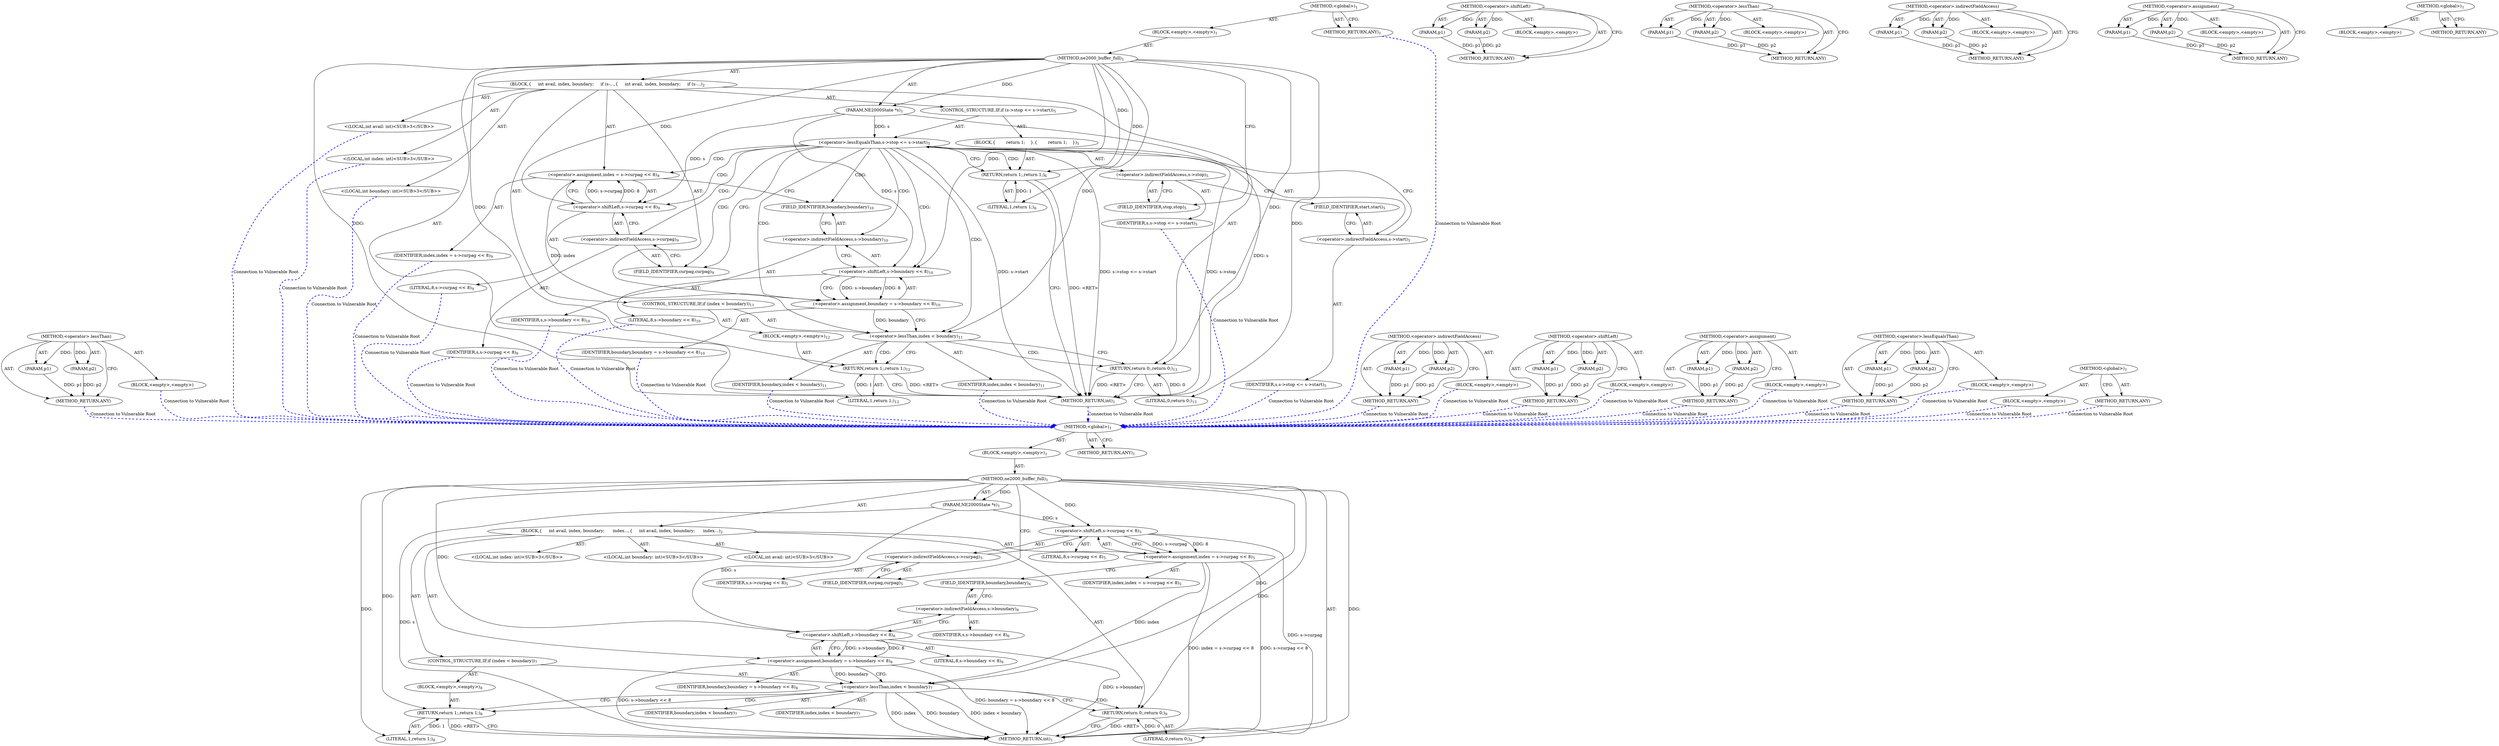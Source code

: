 digraph "&lt;global&gt;" {
vulnerable_6 [label=<(METHOD,&lt;global&gt;)<SUB>1</SUB>>];
vulnerable_7 [label=<(BLOCK,&lt;empty&gt;,&lt;empty&gt;)<SUB>1</SUB>>];
vulnerable_8 [label=<(METHOD,ne2000_buffer_full)<SUB>1</SUB>>];
vulnerable_9 [label=<(PARAM,NE2000State *s)<SUB>1</SUB>>];
vulnerable_10 [label=<(BLOCK,{
     int avail, index, boundary;
 
     index...,{
     int avail, index, boundary;
 
     index...)<SUB>2</SUB>>];
vulnerable_11 [label="<(LOCAL,int avail: int)<SUB>3</SUB>>"];
vulnerable_12 [label="<(LOCAL,int index: int)<SUB>3</SUB>>"];
vulnerable_13 [label="<(LOCAL,int boundary: int)<SUB>3</SUB>>"];
vulnerable_14 [label=<(&lt;operator&gt;.assignment,index = s-&gt;curpag &lt;&lt; 8)<SUB>5</SUB>>];
vulnerable_15 [label=<(IDENTIFIER,index,index = s-&gt;curpag &lt;&lt; 8)<SUB>5</SUB>>];
vulnerable_16 [label=<(&lt;operator&gt;.shiftLeft,s-&gt;curpag &lt;&lt; 8)<SUB>5</SUB>>];
vulnerable_17 [label=<(&lt;operator&gt;.indirectFieldAccess,s-&gt;curpag)<SUB>5</SUB>>];
vulnerable_18 [label=<(IDENTIFIER,s,s-&gt;curpag &lt;&lt; 8)<SUB>5</SUB>>];
vulnerable_19 [label=<(FIELD_IDENTIFIER,curpag,curpag)<SUB>5</SUB>>];
vulnerable_20 [label=<(LITERAL,8,s-&gt;curpag &lt;&lt; 8)<SUB>5</SUB>>];
vulnerable_21 [label=<(&lt;operator&gt;.assignment,boundary = s-&gt;boundary &lt;&lt; 8)<SUB>6</SUB>>];
vulnerable_22 [label=<(IDENTIFIER,boundary,boundary = s-&gt;boundary &lt;&lt; 8)<SUB>6</SUB>>];
vulnerable_23 [label=<(&lt;operator&gt;.shiftLeft,s-&gt;boundary &lt;&lt; 8)<SUB>6</SUB>>];
vulnerable_24 [label=<(&lt;operator&gt;.indirectFieldAccess,s-&gt;boundary)<SUB>6</SUB>>];
vulnerable_25 [label=<(IDENTIFIER,s,s-&gt;boundary &lt;&lt; 8)<SUB>6</SUB>>];
vulnerable_26 [label=<(FIELD_IDENTIFIER,boundary,boundary)<SUB>6</SUB>>];
vulnerable_27 [label=<(LITERAL,8,s-&gt;boundary &lt;&lt; 8)<SUB>6</SUB>>];
vulnerable_28 [label=<(CONTROL_STRUCTURE,IF,if (index &lt; boundary))<SUB>7</SUB>>];
vulnerable_29 [label=<(&lt;operator&gt;.lessThan,index &lt; boundary)<SUB>7</SUB>>];
vulnerable_30 [label=<(IDENTIFIER,index,index &lt; boundary)<SUB>7</SUB>>];
vulnerable_31 [label=<(IDENTIFIER,boundary,index &lt; boundary)<SUB>7</SUB>>];
vulnerable_32 [label=<(BLOCK,&lt;empty&gt;,&lt;empty&gt;)<SUB>8</SUB>>];
vulnerable_33 [label=<(RETURN,return 1;,return 1;)<SUB>8</SUB>>];
vulnerable_34 [label=<(LITERAL,1,return 1;)<SUB>8</SUB>>];
vulnerable_35 [label=<(RETURN,return 0;,return 0;)<SUB>9</SUB>>];
vulnerable_36 [label=<(LITERAL,0,return 0;)<SUB>9</SUB>>];
vulnerable_37 [label=<(METHOD_RETURN,int)<SUB>1</SUB>>];
vulnerable_39 [label=<(METHOD_RETURN,ANY)<SUB>1</SUB>>];
vulnerable_61 [label=<(METHOD,&lt;operator&gt;.shiftLeft)>];
vulnerable_62 [label=<(PARAM,p1)>];
vulnerable_63 [label=<(PARAM,p2)>];
vulnerable_64 [label=<(BLOCK,&lt;empty&gt;,&lt;empty&gt;)>];
vulnerable_65 [label=<(METHOD_RETURN,ANY)>];
vulnerable_71 [label=<(METHOD,&lt;operator&gt;.lessThan)>];
vulnerable_72 [label=<(PARAM,p1)>];
vulnerable_73 [label=<(PARAM,p2)>];
vulnerable_74 [label=<(BLOCK,&lt;empty&gt;,&lt;empty&gt;)>];
vulnerable_75 [label=<(METHOD_RETURN,ANY)>];
vulnerable_66 [label=<(METHOD,&lt;operator&gt;.indirectFieldAccess)>];
vulnerable_67 [label=<(PARAM,p1)>];
vulnerable_68 [label=<(PARAM,p2)>];
vulnerable_69 [label=<(BLOCK,&lt;empty&gt;,&lt;empty&gt;)>];
vulnerable_70 [label=<(METHOD_RETURN,ANY)>];
vulnerable_56 [label=<(METHOD,&lt;operator&gt;.assignment)>];
vulnerable_57 [label=<(PARAM,p1)>];
vulnerable_58 [label=<(PARAM,p2)>];
vulnerable_59 [label=<(BLOCK,&lt;empty&gt;,&lt;empty&gt;)>];
vulnerable_60 [label=<(METHOD_RETURN,ANY)>];
vulnerable_50 [label=<(METHOD,&lt;global&gt;)<SUB>1</SUB>>];
vulnerable_51 [label=<(BLOCK,&lt;empty&gt;,&lt;empty&gt;)>];
vulnerable_52 [label=<(METHOD_RETURN,ANY)>];
fixed_87 [label=<(METHOD,&lt;operator&gt;.lessThan)>];
fixed_88 [label=<(PARAM,p1)>];
fixed_89 [label=<(PARAM,p2)>];
fixed_90 [label=<(BLOCK,&lt;empty&gt;,&lt;empty&gt;)>];
fixed_91 [label=<(METHOD_RETURN,ANY)>];
fixed_6 [label=<(METHOD,&lt;global&gt;)<SUB>1</SUB>>];
fixed_7 [label=<(BLOCK,&lt;empty&gt;,&lt;empty&gt;)<SUB>1</SUB>>];
fixed_8 [label=<(METHOD,ne2000_buffer_full)<SUB>1</SUB>>];
fixed_9 [label=<(PARAM,NE2000State *s)<SUB>1</SUB>>];
fixed_10 [label=<(BLOCK,{
     int avail, index, boundary;
 
    if (s-...,{
     int avail, index, boundary;
 
    if (s-...)<SUB>2</SUB>>];
fixed_11 [label="<(LOCAL,int avail: int)<SUB>3</SUB>>"];
fixed_12 [label="<(LOCAL,int index: int)<SUB>3</SUB>>"];
fixed_13 [label="<(LOCAL,int boundary: int)<SUB>3</SUB>>"];
fixed_14 [label=<(CONTROL_STRUCTURE,IF,if (s-&gt;stop &lt;= s-&gt;start))<SUB>5</SUB>>];
fixed_15 [label=<(&lt;operator&gt;.lessEqualsThan,s-&gt;stop &lt;= s-&gt;start)<SUB>5</SUB>>];
fixed_16 [label=<(&lt;operator&gt;.indirectFieldAccess,s-&gt;stop)<SUB>5</SUB>>];
fixed_17 [label=<(IDENTIFIER,s,s-&gt;stop &lt;= s-&gt;start)<SUB>5</SUB>>];
fixed_18 [label=<(FIELD_IDENTIFIER,stop,stop)<SUB>5</SUB>>];
fixed_19 [label=<(&lt;operator&gt;.indirectFieldAccess,s-&gt;start)<SUB>5</SUB>>];
fixed_20 [label=<(IDENTIFIER,s,s-&gt;stop &lt;= s-&gt;start)<SUB>5</SUB>>];
fixed_21 [label=<(FIELD_IDENTIFIER,start,start)<SUB>5</SUB>>];
fixed_22 [label=<(BLOCK,{
        return 1;
    },{
        return 1;
    })<SUB>5</SUB>>];
fixed_23 [label=<(RETURN,return 1;,return 1;)<SUB>6</SUB>>];
fixed_24 [label=<(LITERAL,1,return 1;)<SUB>6</SUB>>];
fixed_25 [label=<(&lt;operator&gt;.assignment,index = s-&gt;curpag &lt;&lt; 8)<SUB>9</SUB>>];
fixed_26 [label=<(IDENTIFIER,index,index = s-&gt;curpag &lt;&lt; 8)<SUB>9</SUB>>];
fixed_27 [label=<(&lt;operator&gt;.shiftLeft,s-&gt;curpag &lt;&lt; 8)<SUB>9</SUB>>];
fixed_28 [label=<(&lt;operator&gt;.indirectFieldAccess,s-&gt;curpag)<SUB>9</SUB>>];
fixed_29 [label=<(IDENTIFIER,s,s-&gt;curpag &lt;&lt; 8)<SUB>9</SUB>>];
fixed_30 [label=<(FIELD_IDENTIFIER,curpag,curpag)<SUB>9</SUB>>];
fixed_31 [label=<(LITERAL,8,s-&gt;curpag &lt;&lt; 8)<SUB>9</SUB>>];
fixed_32 [label=<(&lt;operator&gt;.assignment,boundary = s-&gt;boundary &lt;&lt; 8)<SUB>10</SUB>>];
fixed_33 [label=<(IDENTIFIER,boundary,boundary = s-&gt;boundary &lt;&lt; 8)<SUB>10</SUB>>];
fixed_34 [label=<(&lt;operator&gt;.shiftLeft,s-&gt;boundary &lt;&lt; 8)<SUB>10</SUB>>];
fixed_35 [label=<(&lt;operator&gt;.indirectFieldAccess,s-&gt;boundary)<SUB>10</SUB>>];
fixed_36 [label=<(IDENTIFIER,s,s-&gt;boundary &lt;&lt; 8)<SUB>10</SUB>>];
fixed_37 [label=<(FIELD_IDENTIFIER,boundary,boundary)<SUB>10</SUB>>];
fixed_38 [label=<(LITERAL,8,s-&gt;boundary &lt;&lt; 8)<SUB>10</SUB>>];
fixed_39 [label=<(CONTROL_STRUCTURE,IF,if (index &lt; boundary))<SUB>11</SUB>>];
fixed_40 [label=<(&lt;operator&gt;.lessThan,index &lt; boundary)<SUB>11</SUB>>];
fixed_41 [label=<(IDENTIFIER,index,index &lt; boundary)<SUB>11</SUB>>];
fixed_42 [label=<(IDENTIFIER,boundary,index &lt; boundary)<SUB>11</SUB>>];
fixed_43 [label=<(BLOCK,&lt;empty&gt;,&lt;empty&gt;)<SUB>12</SUB>>];
fixed_44 [label=<(RETURN,return 1;,return 1;)<SUB>12</SUB>>];
fixed_45 [label=<(LITERAL,1,return 1;)<SUB>12</SUB>>];
fixed_46 [label=<(RETURN,return 0;,return 0;)<SUB>13</SUB>>];
fixed_47 [label=<(LITERAL,0,return 0;)<SUB>13</SUB>>];
fixed_48 [label=<(METHOD_RETURN,int)<SUB>1</SUB>>];
fixed_50 [label=<(METHOD_RETURN,ANY)<SUB>1</SUB>>];
fixed_72 [label=<(METHOD,&lt;operator&gt;.indirectFieldAccess)>];
fixed_73 [label=<(PARAM,p1)>];
fixed_74 [label=<(PARAM,p2)>];
fixed_75 [label=<(BLOCK,&lt;empty&gt;,&lt;empty&gt;)>];
fixed_76 [label=<(METHOD_RETURN,ANY)>];
fixed_82 [label=<(METHOD,&lt;operator&gt;.shiftLeft)>];
fixed_83 [label=<(PARAM,p1)>];
fixed_84 [label=<(PARAM,p2)>];
fixed_85 [label=<(BLOCK,&lt;empty&gt;,&lt;empty&gt;)>];
fixed_86 [label=<(METHOD_RETURN,ANY)>];
fixed_77 [label=<(METHOD,&lt;operator&gt;.assignment)>];
fixed_78 [label=<(PARAM,p1)>];
fixed_79 [label=<(PARAM,p2)>];
fixed_80 [label=<(BLOCK,&lt;empty&gt;,&lt;empty&gt;)>];
fixed_81 [label=<(METHOD_RETURN,ANY)>];
fixed_67 [label=<(METHOD,&lt;operator&gt;.lessEqualsThan)>];
fixed_68 [label=<(PARAM,p1)>];
fixed_69 [label=<(PARAM,p2)>];
fixed_70 [label=<(BLOCK,&lt;empty&gt;,&lt;empty&gt;)>];
fixed_71 [label=<(METHOD_RETURN,ANY)>];
fixed_61 [label=<(METHOD,&lt;global&gt;)<SUB>1</SUB>>];
fixed_62 [label=<(BLOCK,&lt;empty&gt;,&lt;empty&gt;)>];
fixed_63 [label=<(METHOD_RETURN,ANY)>];
vulnerable_6 -> vulnerable_7  [key=0, label="AST: "];
vulnerable_6 -> vulnerable_39  [key=0, label="AST: "];
vulnerable_6 -> vulnerable_39  [key=1, label="CFG: "];
vulnerable_7 -> vulnerable_8  [key=0, label="AST: "];
vulnerable_8 -> vulnerable_9  [key=0, label="AST: "];
vulnerable_8 -> vulnerable_9  [key=1, label="DDG: "];
vulnerable_8 -> vulnerable_10  [key=0, label="AST: "];
vulnerable_8 -> vulnerable_37  [key=0, label="AST: "];
vulnerable_8 -> vulnerable_19  [key=0, label="CFG: "];
vulnerable_8 -> vulnerable_35  [key=0, label="DDG: "];
vulnerable_8 -> vulnerable_36  [key=0, label="DDG: "];
vulnerable_8 -> vulnerable_16  [key=0, label="DDG: "];
vulnerable_8 -> vulnerable_23  [key=0, label="DDG: "];
vulnerable_8 -> vulnerable_29  [key=0, label="DDG: "];
vulnerable_8 -> vulnerable_33  [key=0, label="DDG: "];
vulnerable_8 -> vulnerable_34  [key=0, label="DDG: "];
vulnerable_9 -> vulnerable_37  [key=0, label="DDG: s"];
vulnerable_9 -> vulnerable_16  [key=0, label="DDG: s"];
vulnerable_9 -> vulnerable_23  [key=0, label="DDG: s"];
vulnerable_10 -> vulnerable_11  [key=0, label="AST: "];
vulnerable_10 -> vulnerable_12  [key=0, label="AST: "];
vulnerable_10 -> vulnerable_13  [key=0, label="AST: "];
vulnerable_10 -> vulnerable_14  [key=0, label="AST: "];
vulnerable_10 -> vulnerable_21  [key=0, label="AST: "];
vulnerable_10 -> vulnerable_28  [key=0, label="AST: "];
vulnerable_10 -> vulnerable_35  [key=0, label="AST: "];
vulnerable_14 -> vulnerable_15  [key=0, label="AST: "];
vulnerable_14 -> vulnerable_16  [key=0, label="AST: "];
vulnerable_14 -> vulnerable_26  [key=0, label="CFG: "];
vulnerable_14 -> vulnerable_37  [key=0, label="DDG: s-&gt;curpag &lt;&lt; 8"];
vulnerable_14 -> vulnerable_37  [key=1, label="DDG: index = s-&gt;curpag &lt;&lt; 8"];
vulnerable_14 -> vulnerable_29  [key=0, label="DDG: index"];
vulnerable_16 -> vulnerable_17  [key=0, label="AST: "];
vulnerable_16 -> vulnerable_20  [key=0, label="AST: "];
vulnerable_16 -> vulnerable_14  [key=0, label="CFG: "];
vulnerable_16 -> vulnerable_14  [key=1, label="DDG: s-&gt;curpag"];
vulnerable_16 -> vulnerable_14  [key=2, label="DDG: 8"];
vulnerable_16 -> vulnerable_37  [key=0, label="DDG: s-&gt;curpag"];
vulnerable_17 -> vulnerable_18  [key=0, label="AST: "];
vulnerable_17 -> vulnerable_19  [key=0, label="AST: "];
vulnerable_17 -> vulnerable_16  [key=0, label="CFG: "];
vulnerable_19 -> vulnerable_17  [key=0, label="CFG: "];
vulnerable_21 -> vulnerable_22  [key=0, label="AST: "];
vulnerable_21 -> vulnerable_23  [key=0, label="AST: "];
vulnerable_21 -> vulnerable_29  [key=0, label="CFG: "];
vulnerable_21 -> vulnerable_29  [key=1, label="DDG: boundary"];
vulnerable_21 -> vulnerable_37  [key=0, label="DDG: s-&gt;boundary &lt;&lt; 8"];
vulnerable_21 -> vulnerable_37  [key=1, label="DDG: boundary = s-&gt;boundary &lt;&lt; 8"];
vulnerable_23 -> vulnerable_24  [key=0, label="AST: "];
vulnerable_23 -> vulnerable_27  [key=0, label="AST: "];
vulnerable_23 -> vulnerable_21  [key=0, label="CFG: "];
vulnerable_23 -> vulnerable_21  [key=1, label="DDG: s-&gt;boundary"];
vulnerable_23 -> vulnerable_21  [key=2, label="DDG: 8"];
vulnerable_23 -> vulnerable_37  [key=0, label="DDG: s-&gt;boundary"];
vulnerable_24 -> vulnerable_25  [key=0, label="AST: "];
vulnerable_24 -> vulnerable_26  [key=0, label="AST: "];
vulnerable_24 -> vulnerable_23  [key=0, label="CFG: "];
vulnerable_26 -> vulnerable_24  [key=0, label="CFG: "];
vulnerable_28 -> vulnerable_29  [key=0, label="AST: "];
vulnerable_28 -> vulnerable_32  [key=0, label="AST: "];
vulnerable_29 -> vulnerable_30  [key=0, label="AST: "];
vulnerable_29 -> vulnerable_31  [key=0, label="AST: "];
vulnerable_29 -> vulnerable_33  [key=0, label="CFG: "];
vulnerable_29 -> vulnerable_33  [key=1, label="CDG: "];
vulnerable_29 -> vulnerable_35  [key=0, label="CFG: "];
vulnerable_29 -> vulnerable_35  [key=1, label="CDG: "];
vulnerable_29 -> vulnerable_37  [key=0, label="DDG: index"];
vulnerable_29 -> vulnerable_37  [key=1, label="DDG: boundary"];
vulnerable_29 -> vulnerable_37  [key=2, label="DDG: index &lt; boundary"];
vulnerable_32 -> vulnerable_33  [key=0, label="AST: "];
vulnerable_33 -> vulnerable_34  [key=0, label="AST: "];
vulnerable_33 -> vulnerable_37  [key=0, label="CFG: "];
vulnerable_33 -> vulnerable_37  [key=1, label="DDG: &lt;RET&gt;"];
vulnerable_34 -> vulnerable_33  [key=0, label="DDG: 1"];
vulnerable_35 -> vulnerable_36  [key=0, label="AST: "];
vulnerable_35 -> vulnerable_37  [key=0, label="CFG: "];
vulnerable_35 -> vulnerable_37  [key=1, label="DDG: &lt;RET&gt;"];
vulnerable_36 -> vulnerable_35  [key=0, label="DDG: 0"];
vulnerable_61 -> vulnerable_62  [key=0, label="AST: "];
vulnerable_61 -> vulnerable_62  [key=1, label="DDG: "];
vulnerable_61 -> vulnerable_64  [key=0, label="AST: "];
vulnerable_61 -> vulnerable_63  [key=0, label="AST: "];
vulnerable_61 -> vulnerable_63  [key=1, label="DDG: "];
vulnerable_61 -> vulnerable_65  [key=0, label="AST: "];
vulnerable_61 -> vulnerable_65  [key=1, label="CFG: "];
vulnerable_62 -> vulnerable_65  [key=0, label="DDG: p1"];
vulnerable_63 -> vulnerable_65  [key=0, label="DDG: p2"];
vulnerable_71 -> vulnerable_72  [key=0, label="AST: "];
vulnerable_71 -> vulnerable_72  [key=1, label="DDG: "];
vulnerable_71 -> vulnerable_74  [key=0, label="AST: "];
vulnerable_71 -> vulnerable_73  [key=0, label="AST: "];
vulnerable_71 -> vulnerable_73  [key=1, label="DDG: "];
vulnerable_71 -> vulnerable_75  [key=0, label="AST: "];
vulnerable_71 -> vulnerable_75  [key=1, label="CFG: "];
vulnerable_72 -> vulnerable_75  [key=0, label="DDG: p1"];
vulnerable_73 -> vulnerable_75  [key=0, label="DDG: p2"];
vulnerable_66 -> vulnerable_67  [key=0, label="AST: "];
vulnerable_66 -> vulnerable_67  [key=1, label="DDG: "];
vulnerable_66 -> vulnerable_69  [key=0, label="AST: "];
vulnerable_66 -> vulnerable_68  [key=0, label="AST: "];
vulnerable_66 -> vulnerable_68  [key=1, label="DDG: "];
vulnerable_66 -> vulnerable_70  [key=0, label="AST: "];
vulnerable_66 -> vulnerable_70  [key=1, label="CFG: "];
vulnerable_67 -> vulnerable_70  [key=0, label="DDG: p1"];
vulnerable_68 -> vulnerable_70  [key=0, label="DDG: p2"];
vulnerable_56 -> vulnerable_57  [key=0, label="AST: "];
vulnerable_56 -> vulnerable_57  [key=1, label="DDG: "];
vulnerable_56 -> vulnerable_59  [key=0, label="AST: "];
vulnerable_56 -> vulnerable_58  [key=0, label="AST: "];
vulnerable_56 -> vulnerable_58  [key=1, label="DDG: "];
vulnerable_56 -> vulnerable_60  [key=0, label="AST: "];
vulnerable_56 -> vulnerable_60  [key=1, label="CFG: "];
vulnerable_57 -> vulnerable_60  [key=0, label="DDG: p1"];
vulnerable_58 -> vulnerable_60  [key=0, label="DDG: p2"];
vulnerable_50 -> vulnerable_51  [key=0, label="AST: "];
vulnerable_50 -> vulnerable_52  [key=0, label="AST: "];
vulnerable_50 -> vulnerable_52  [key=1, label="CFG: "];
fixed_87 -> fixed_88  [key=0, label="AST: "];
fixed_87 -> fixed_88  [key=1, label="DDG: "];
fixed_87 -> fixed_90  [key=0, label="AST: "];
fixed_87 -> fixed_89  [key=0, label="AST: "];
fixed_87 -> fixed_89  [key=1, label="DDG: "];
fixed_87 -> fixed_91  [key=0, label="AST: "];
fixed_87 -> fixed_91  [key=1, label="CFG: "];
fixed_88 -> fixed_91  [key=0, label="DDG: p1"];
fixed_89 -> fixed_91  [key=0, label="DDG: p2"];
fixed_90 -> vulnerable_6  [color=blue, key=0, label="Connection to Vulnerable Root", penwidth="2.0", style=dashed];
fixed_91 -> vulnerable_6  [color=blue, key=0, label="Connection to Vulnerable Root", penwidth="2.0", style=dashed];
fixed_6 -> fixed_7  [key=0, label="AST: "];
fixed_6 -> fixed_50  [key=0, label="AST: "];
fixed_6 -> fixed_50  [key=1, label="CFG: "];
fixed_7 -> fixed_8  [key=0, label="AST: "];
fixed_8 -> fixed_9  [key=0, label="AST: "];
fixed_8 -> fixed_9  [key=1, label="DDG: "];
fixed_8 -> fixed_10  [key=0, label="AST: "];
fixed_8 -> fixed_48  [key=0, label="AST: "];
fixed_8 -> fixed_18  [key=0, label="CFG: "];
fixed_8 -> fixed_46  [key=0, label="DDG: "];
fixed_8 -> fixed_47  [key=0, label="DDG: "];
fixed_8 -> fixed_23  [key=0, label="DDG: "];
fixed_8 -> fixed_27  [key=0, label="DDG: "];
fixed_8 -> fixed_34  [key=0, label="DDG: "];
fixed_8 -> fixed_40  [key=0, label="DDG: "];
fixed_8 -> fixed_44  [key=0, label="DDG: "];
fixed_8 -> fixed_24  [key=0, label="DDG: "];
fixed_8 -> fixed_45  [key=0, label="DDG: "];
fixed_9 -> fixed_48  [key=0, label="DDG: s"];
fixed_9 -> fixed_15  [key=0, label="DDG: s"];
fixed_9 -> fixed_27  [key=0, label="DDG: s"];
fixed_9 -> fixed_34  [key=0, label="DDG: s"];
fixed_10 -> fixed_11  [key=0, label="AST: "];
fixed_10 -> fixed_12  [key=0, label="AST: "];
fixed_10 -> fixed_13  [key=0, label="AST: "];
fixed_10 -> fixed_14  [key=0, label="AST: "];
fixed_10 -> fixed_25  [key=0, label="AST: "];
fixed_10 -> fixed_32  [key=0, label="AST: "];
fixed_10 -> fixed_39  [key=0, label="AST: "];
fixed_10 -> fixed_46  [key=0, label="AST: "];
fixed_11 -> vulnerable_6  [color=blue, key=0, label="Connection to Vulnerable Root", penwidth="2.0", style=dashed];
fixed_12 -> vulnerable_6  [color=blue, key=0, label="Connection to Vulnerable Root", penwidth="2.0", style=dashed];
fixed_13 -> vulnerable_6  [color=blue, key=0, label="Connection to Vulnerable Root", penwidth="2.0", style=dashed];
fixed_14 -> fixed_15  [key=0, label="AST: "];
fixed_14 -> fixed_22  [key=0, label="AST: "];
fixed_15 -> fixed_16  [key=0, label="AST: "];
fixed_15 -> fixed_19  [key=0, label="AST: "];
fixed_15 -> fixed_23  [key=0, label="CFG: "];
fixed_15 -> fixed_23  [key=1, label="CDG: "];
fixed_15 -> fixed_30  [key=0, label="CFG: "];
fixed_15 -> fixed_30  [key=1, label="CDG: "];
fixed_15 -> fixed_48  [key=0, label="DDG: s-&gt;stop"];
fixed_15 -> fixed_48  [key=1, label="DDG: s-&gt;start"];
fixed_15 -> fixed_48  [key=2, label="DDG: s-&gt;stop &lt;= s-&gt;start"];
fixed_15 -> fixed_40  [key=0, label="CDG: "];
fixed_15 -> fixed_34  [key=0, label="CDG: "];
fixed_15 -> fixed_32  [key=0, label="CDG: "];
fixed_15 -> fixed_28  [key=0, label="CDG: "];
fixed_15 -> fixed_35  [key=0, label="CDG: "];
fixed_15 -> fixed_37  [key=0, label="CDG: "];
fixed_15 -> fixed_25  [key=0, label="CDG: "];
fixed_15 -> fixed_27  [key=0, label="CDG: "];
fixed_16 -> fixed_17  [key=0, label="AST: "];
fixed_16 -> fixed_18  [key=0, label="AST: "];
fixed_16 -> fixed_21  [key=0, label="CFG: "];
fixed_17 -> vulnerable_6  [color=blue, key=0, label="Connection to Vulnerable Root", penwidth="2.0", style=dashed];
fixed_18 -> fixed_16  [key=0, label="CFG: "];
fixed_19 -> fixed_20  [key=0, label="AST: "];
fixed_19 -> fixed_21  [key=0, label="AST: "];
fixed_19 -> fixed_15  [key=0, label="CFG: "];
fixed_20 -> vulnerable_6  [color=blue, key=0, label="Connection to Vulnerable Root", penwidth="2.0", style=dashed];
fixed_21 -> fixed_19  [key=0, label="CFG: "];
fixed_22 -> fixed_23  [key=0, label="AST: "];
fixed_23 -> fixed_24  [key=0, label="AST: "];
fixed_23 -> fixed_48  [key=0, label="CFG: "];
fixed_23 -> fixed_48  [key=1, label="DDG: &lt;RET&gt;"];
fixed_24 -> fixed_23  [key=0, label="DDG: 1"];
fixed_25 -> fixed_26  [key=0, label="AST: "];
fixed_25 -> fixed_27  [key=0, label="AST: "];
fixed_25 -> fixed_37  [key=0, label="CFG: "];
fixed_25 -> fixed_40  [key=0, label="DDG: index"];
fixed_26 -> vulnerable_6  [color=blue, key=0, label="Connection to Vulnerable Root", penwidth="2.0", style=dashed];
fixed_27 -> fixed_28  [key=0, label="AST: "];
fixed_27 -> fixed_31  [key=0, label="AST: "];
fixed_27 -> fixed_25  [key=0, label="CFG: "];
fixed_27 -> fixed_25  [key=1, label="DDG: s-&gt;curpag"];
fixed_27 -> fixed_25  [key=2, label="DDG: 8"];
fixed_28 -> fixed_29  [key=0, label="AST: "];
fixed_28 -> fixed_30  [key=0, label="AST: "];
fixed_28 -> fixed_27  [key=0, label="CFG: "];
fixed_29 -> vulnerable_6  [color=blue, key=0, label="Connection to Vulnerable Root", penwidth="2.0", style=dashed];
fixed_30 -> fixed_28  [key=0, label="CFG: "];
fixed_31 -> vulnerable_6  [color=blue, key=0, label="Connection to Vulnerable Root", penwidth="2.0", style=dashed];
fixed_32 -> fixed_33  [key=0, label="AST: "];
fixed_32 -> fixed_34  [key=0, label="AST: "];
fixed_32 -> fixed_40  [key=0, label="CFG: "];
fixed_32 -> fixed_40  [key=1, label="DDG: boundary"];
fixed_33 -> vulnerable_6  [color=blue, key=0, label="Connection to Vulnerable Root", penwidth="2.0", style=dashed];
fixed_34 -> fixed_35  [key=0, label="AST: "];
fixed_34 -> fixed_38  [key=0, label="AST: "];
fixed_34 -> fixed_32  [key=0, label="CFG: "];
fixed_34 -> fixed_32  [key=1, label="DDG: s-&gt;boundary"];
fixed_34 -> fixed_32  [key=2, label="DDG: 8"];
fixed_35 -> fixed_36  [key=0, label="AST: "];
fixed_35 -> fixed_37  [key=0, label="AST: "];
fixed_35 -> fixed_34  [key=0, label="CFG: "];
fixed_36 -> vulnerable_6  [color=blue, key=0, label="Connection to Vulnerable Root", penwidth="2.0", style=dashed];
fixed_37 -> fixed_35  [key=0, label="CFG: "];
fixed_38 -> vulnerable_6  [color=blue, key=0, label="Connection to Vulnerable Root", penwidth="2.0", style=dashed];
fixed_39 -> fixed_40  [key=0, label="AST: "];
fixed_39 -> fixed_43  [key=0, label="AST: "];
fixed_40 -> fixed_41  [key=0, label="AST: "];
fixed_40 -> fixed_42  [key=0, label="AST: "];
fixed_40 -> fixed_44  [key=0, label="CFG: "];
fixed_40 -> fixed_44  [key=1, label="CDG: "];
fixed_40 -> fixed_46  [key=0, label="CFG: "];
fixed_40 -> fixed_46  [key=1, label="CDG: "];
fixed_41 -> vulnerable_6  [color=blue, key=0, label="Connection to Vulnerable Root", penwidth="2.0", style=dashed];
fixed_42 -> vulnerable_6  [color=blue, key=0, label="Connection to Vulnerable Root", penwidth="2.0", style=dashed];
fixed_43 -> fixed_44  [key=0, label="AST: "];
fixed_44 -> fixed_45  [key=0, label="AST: "];
fixed_44 -> fixed_48  [key=0, label="CFG: "];
fixed_44 -> fixed_48  [key=1, label="DDG: &lt;RET&gt;"];
fixed_45 -> fixed_44  [key=0, label="DDG: 1"];
fixed_46 -> fixed_47  [key=0, label="AST: "];
fixed_46 -> fixed_48  [key=0, label="CFG: "];
fixed_46 -> fixed_48  [key=1, label="DDG: &lt;RET&gt;"];
fixed_47 -> fixed_46  [key=0, label="DDG: 0"];
fixed_48 -> vulnerable_6  [color=blue, key=0, label="Connection to Vulnerable Root", penwidth="2.0", style=dashed];
fixed_50 -> vulnerable_6  [color=blue, key=0, label="Connection to Vulnerable Root", penwidth="2.0", style=dashed];
fixed_72 -> fixed_73  [key=0, label="AST: "];
fixed_72 -> fixed_73  [key=1, label="DDG: "];
fixed_72 -> fixed_75  [key=0, label="AST: "];
fixed_72 -> fixed_74  [key=0, label="AST: "];
fixed_72 -> fixed_74  [key=1, label="DDG: "];
fixed_72 -> fixed_76  [key=0, label="AST: "];
fixed_72 -> fixed_76  [key=1, label="CFG: "];
fixed_73 -> fixed_76  [key=0, label="DDG: p1"];
fixed_74 -> fixed_76  [key=0, label="DDG: p2"];
fixed_75 -> vulnerable_6  [color=blue, key=0, label="Connection to Vulnerable Root", penwidth="2.0", style=dashed];
fixed_76 -> vulnerable_6  [color=blue, key=0, label="Connection to Vulnerable Root", penwidth="2.0", style=dashed];
fixed_82 -> fixed_83  [key=0, label="AST: "];
fixed_82 -> fixed_83  [key=1, label="DDG: "];
fixed_82 -> fixed_85  [key=0, label="AST: "];
fixed_82 -> fixed_84  [key=0, label="AST: "];
fixed_82 -> fixed_84  [key=1, label="DDG: "];
fixed_82 -> fixed_86  [key=0, label="AST: "];
fixed_82 -> fixed_86  [key=1, label="CFG: "];
fixed_83 -> fixed_86  [key=0, label="DDG: p1"];
fixed_84 -> fixed_86  [key=0, label="DDG: p2"];
fixed_85 -> vulnerable_6  [color=blue, key=0, label="Connection to Vulnerable Root", penwidth="2.0", style=dashed];
fixed_86 -> vulnerable_6  [color=blue, key=0, label="Connection to Vulnerable Root", penwidth="2.0", style=dashed];
fixed_77 -> fixed_78  [key=0, label="AST: "];
fixed_77 -> fixed_78  [key=1, label="DDG: "];
fixed_77 -> fixed_80  [key=0, label="AST: "];
fixed_77 -> fixed_79  [key=0, label="AST: "];
fixed_77 -> fixed_79  [key=1, label="DDG: "];
fixed_77 -> fixed_81  [key=0, label="AST: "];
fixed_77 -> fixed_81  [key=1, label="CFG: "];
fixed_78 -> fixed_81  [key=0, label="DDG: p1"];
fixed_79 -> fixed_81  [key=0, label="DDG: p2"];
fixed_80 -> vulnerable_6  [color=blue, key=0, label="Connection to Vulnerable Root", penwidth="2.0", style=dashed];
fixed_81 -> vulnerable_6  [color=blue, key=0, label="Connection to Vulnerable Root", penwidth="2.0", style=dashed];
fixed_67 -> fixed_68  [key=0, label="AST: "];
fixed_67 -> fixed_68  [key=1, label="DDG: "];
fixed_67 -> fixed_70  [key=0, label="AST: "];
fixed_67 -> fixed_69  [key=0, label="AST: "];
fixed_67 -> fixed_69  [key=1, label="DDG: "];
fixed_67 -> fixed_71  [key=0, label="AST: "];
fixed_67 -> fixed_71  [key=1, label="CFG: "];
fixed_68 -> fixed_71  [key=0, label="DDG: p1"];
fixed_69 -> fixed_71  [key=0, label="DDG: p2"];
fixed_70 -> vulnerable_6  [color=blue, key=0, label="Connection to Vulnerable Root", penwidth="2.0", style=dashed];
fixed_71 -> vulnerable_6  [color=blue, key=0, label="Connection to Vulnerable Root", penwidth="2.0", style=dashed];
fixed_61 -> fixed_62  [key=0, label="AST: "];
fixed_61 -> fixed_63  [key=0, label="AST: "];
fixed_61 -> fixed_63  [key=1, label="CFG: "];
fixed_62 -> vulnerable_6  [color=blue, key=0, label="Connection to Vulnerable Root", penwidth="2.0", style=dashed];
fixed_63 -> vulnerable_6  [color=blue, key=0, label="Connection to Vulnerable Root", penwidth="2.0", style=dashed];
}
